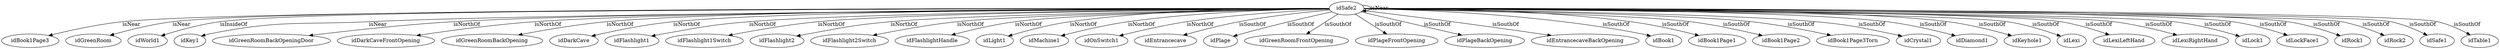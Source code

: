 digraph  {
idSafe2 [node_type=entity_node];
idBook1Page3 [node_type=entity_node];
idGreenRoom [node_type=entity_node];
idWorld1 [node_type=entity_node];
idKey1 [node_type=entity_node];
idGreenRoomBackOpeningDoor [node_type=entity_node];
idDarkCaveFrontOpening [node_type=entity_node];
idGreenRoomBackOpening [node_type=entity_node];
idDarkCave [node_type=entity_node];
idFlashlight1 [node_type=entity_node];
idFlashlight1Switch [node_type=entity_node];
idFlashlight2 [node_type=entity_node];
idFlashlight2Switch [node_type=entity_node];
idFlashlightHandle [node_type=entity_node];
idLight1 [node_type=entity_node];
idMachine1 [node_type=entity_node];
idOnSwitch1 [node_type=entity_node];
idEntrancecave [node_type=entity_node];
idPlage [node_type=entity_node];
idGreenRoomFrontOpening [node_type=entity_node];
idPlageFrontOpening [node_type=entity_node];
idPlageBackOpening [node_type=entity_node];
idEntrancecaveBackOpening [node_type=entity_node];
idBook1 [node_type=entity_node];
idBook1Page1 [node_type=entity_node];
idBook1Page2 [node_type=entity_node];
idBook1Page3Torn [node_type=entity_node];
idCrystal1 [node_type=entity_node];
idDiamond1 [node_type=entity_node];
idKeyhole1 [node_type=entity_node];
idLexi [node_type=entity_node];
idLexiLeftHand [node_type=entity_node];
idLexiRightHand [node_type=entity_node];
idLock1 [node_type=entity_node];
idLockFace1 [node_type=entity_node];
idRock1 [node_type=entity_node];
idRock2 [node_type=entity_node];
idSafe1 [node_type=entity_node];
idTable1 [node_type=entity_node];
idSafe2 -> idBook1Page3  [edge_type=relationship, label=isNear];
idSafe2 -> idGreenRoom  [edge_type=relationship, label=isNear];
idSafe2 -> idWorld1  [edge_type=relationship, label=isInsideOf];
idSafe2 -> idKey1  [edge_type=relationship, label=isNear];
idSafe2 -> idSafe2  [edge_type=relationship, label=isNear];
idSafe2 -> idGreenRoomBackOpeningDoor  [edge_type=relationship, label=isNorthOf];
idSafe2 -> idDarkCaveFrontOpening  [edge_type=relationship, label=isNorthOf];
idSafe2 -> idGreenRoomBackOpening  [edge_type=relationship, label=isNorthOf];
idSafe2 -> idDarkCave  [edge_type=relationship, label=isNorthOf];
idSafe2 -> idFlashlight1  [edge_type=relationship, label=isNorthOf];
idSafe2 -> idFlashlight1Switch  [edge_type=relationship, label=isNorthOf];
idSafe2 -> idFlashlight2  [edge_type=relationship, label=isNorthOf];
idSafe2 -> idFlashlight2Switch  [edge_type=relationship, label=isNorthOf];
idSafe2 -> idFlashlightHandle  [edge_type=relationship, label=isNorthOf];
idSafe2 -> idLight1  [edge_type=relationship, label=isNorthOf];
idSafe2 -> idMachine1  [edge_type=relationship, label=isNorthOf];
idSafe2 -> idOnSwitch1  [edge_type=relationship, label=isNorthOf];
idSafe2 -> idEntrancecave  [edge_type=relationship, label=isSouthOf];
idSafe2 -> idPlage  [edge_type=relationship, label=isSouthOf];
idSafe2 -> idGreenRoomFrontOpening  [edge_type=relationship, label=isSouthOf];
idSafe2 -> idPlageFrontOpening  [edge_type=relationship, label=isSouthOf];
idSafe2 -> idPlageBackOpening  [edge_type=relationship, label=isSouthOf];
idSafe2 -> idEntrancecaveBackOpening  [edge_type=relationship, label=isSouthOf];
idSafe2 -> idBook1  [edge_type=relationship, label=isSouthOf];
idSafe2 -> idBook1Page1  [edge_type=relationship, label=isSouthOf];
idSafe2 -> idBook1Page2  [edge_type=relationship, label=isSouthOf];
idSafe2 -> idBook1Page3Torn  [edge_type=relationship, label=isSouthOf];
idSafe2 -> idCrystal1  [edge_type=relationship, label=isSouthOf];
idSafe2 -> idDiamond1  [edge_type=relationship, label=isSouthOf];
idSafe2 -> idKeyhole1  [edge_type=relationship, label=isSouthOf];
idSafe2 -> idLexi  [edge_type=relationship, label=isSouthOf];
idSafe2 -> idLexiLeftHand  [edge_type=relationship, label=isSouthOf];
idSafe2 -> idLexiRightHand  [edge_type=relationship, label=isSouthOf];
idSafe2 -> idLock1  [edge_type=relationship, label=isSouthOf];
idSafe2 -> idLockFace1  [edge_type=relationship, label=isSouthOf];
idSafe2 -> idRock1  [edge_type=relationship, label=isSouthOf];
idSafe2 -> idRock2  [edge_type=relationship, label=isSouthOf];
idSafe2 -> idSafe1  [edge_type=relationship, label=isSouthOf];
idSafe2 -> idTable1  [edge_type=relationship, label=isSouthOf];
}
